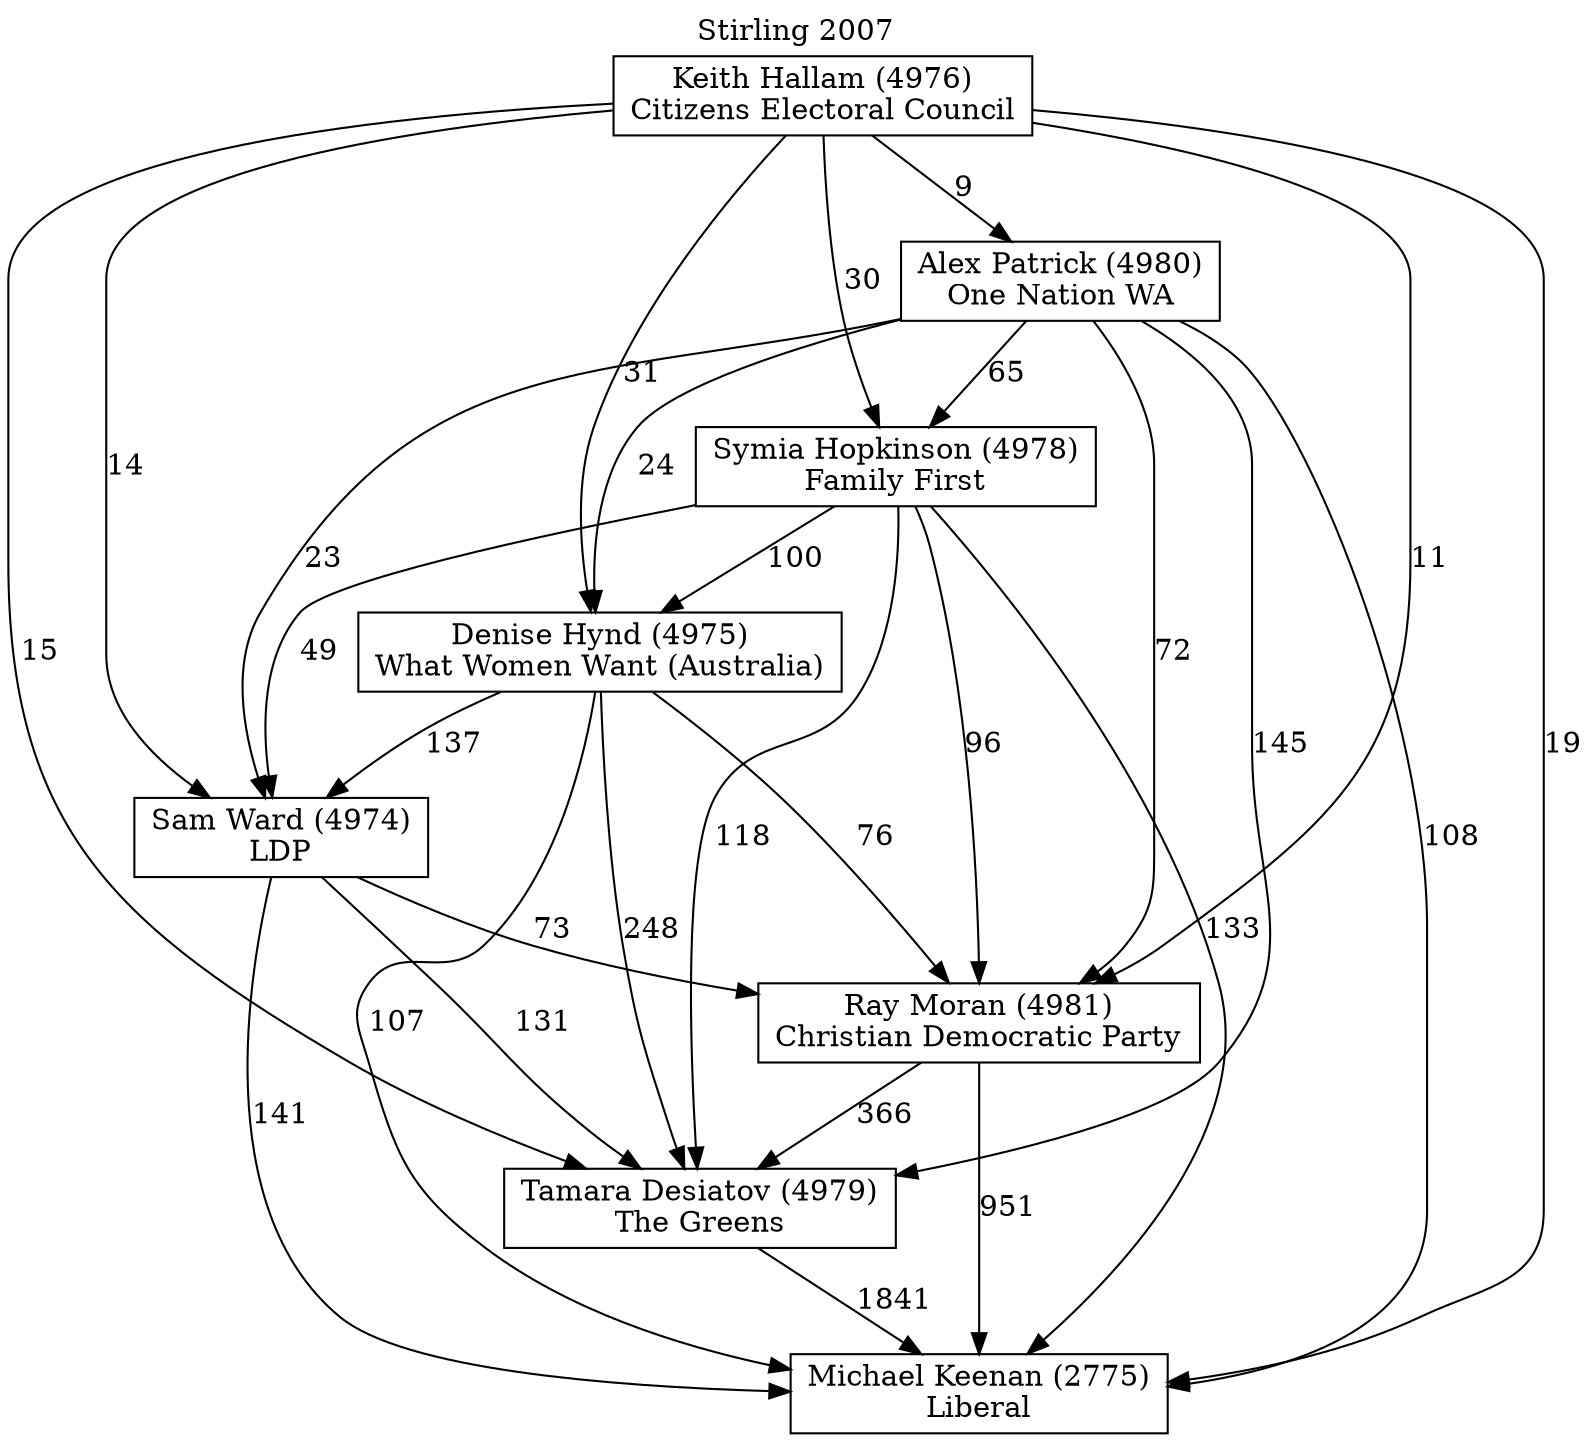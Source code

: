 // House preference flow
digraph "Michael Keenan (2775)_Stirling_2007" {
	graph [label="Stirling 2007" labelloc=t mclimit=10]
	node [shape=box]
	"Michael Keenan (2775)" [label="Michael Keenan (2775)
Liberal"]
	"Tamara Desiatov (4979)" [label="Tamara Desiatov (4979)
The Greens"]
	"Ray Moran (4981)" [label="Ray Moran (4981)
Christian Democratic Party"]
	"Sam Ward (4974)" [label="Sam Ward (4974)
LDP"]
	"Denise Hynd (4975)" [label="Denise Hynd (4975)
What Women Want (Australia)"]
	"Symia Hopkinson (4978)" [label="Symia Hopkinson (4978)
Family First"]
	"Alex Patrick (4980)" [label="Alex Patrick (4980)
One Nation WA"]
	"Keith Hallam (4976)" [label="Keith Hallam (4976)
Citizens Electoral Council"]
	"Tamara Desiatov (4979)" -> "Michael Keenan (2775)" [label=1841]
	"Ray Moran (4981)" -> "Tamara Desiatov (4979)" [label=366]
	"Sam Ward (4974)" -> "Ray Moran (4981)" [label=73]
	"Denise Hynd (4975)" -> "Sam Ward (4974)" [label=137]
	"Symia Hopkinson (4978)" -> "Denise Hynd (4975)" [label=100]
	"Alex Patrick (4980)" -> "Symia Hopkinson (4978)" [label=65]
	"Keith Hallam (4976)" -> "Alex Patrick (4980)" [label=9]
	"Ray Moran (4981)" -> "Michael Keenan (2775)" [label=951]
	"Sam Ward (4974)" -> "Michael Keenan (2775)" [label=141]
	"Denise Hynd (4975)" -> "Michael Keenan (2775)" [label=107]
	"Symia Hopkinson (4978)" -> "Michael Keenan (2775)" [label=133]
	"Alex Patrick (4980)" -> "Michael Keenan (2775)" [label=108]
	"Keith Hallam (4976)" -> "Michael Keenan (2775)" [label=19]
	"Keith Hallam (4976)" -> "Symia Hopkinson (4978)" [label=30]
	"Alex Patrick (4980)" -> "Denise Hynd (4975)" [label=24]
	"Keith Hallam (4976)" -> "Denise Hynd (4975)" [label=31]
	"Symia Hopkinson (4978)" -> "Sam Ward (4974)" [label=49]
	"Alex Patrick (4980)" -> "Sam Ward (4974)" [label=23]
	"Keith Hallam (4976)" -> "Sam Ward (4974)" [label=14]
	"Denise Hynd (4975)" -> "Ray Moran (4981)" [label=76]
	"Symia Hopkinson (4978)" -> "Ray Moran (4981)" [label=96]
	"Alex Patrick (4980)" -> "Ray Moran (4981)" [label=72]
	"Keith Hallam (4976)" -> "Ray Moran (4981)" [label=11]
	"Sam Ward (4974)" -> "Tamara Desiatov (4979)" [label=131]
	"Denise Hynd (4975)" -> "Tamara Desiatov (4979)" [label=248]
	"Symia Hopkinson (4978)" -> "Tamara Desiatov (4979)" [label=118]
	"Alex Patrick (4980)" -> "Tamara Desiatov (4979)" [label=145]
	"Keith Hallam (4976)" -> "Tamara Desiatov (4979)" [label=15]
}

